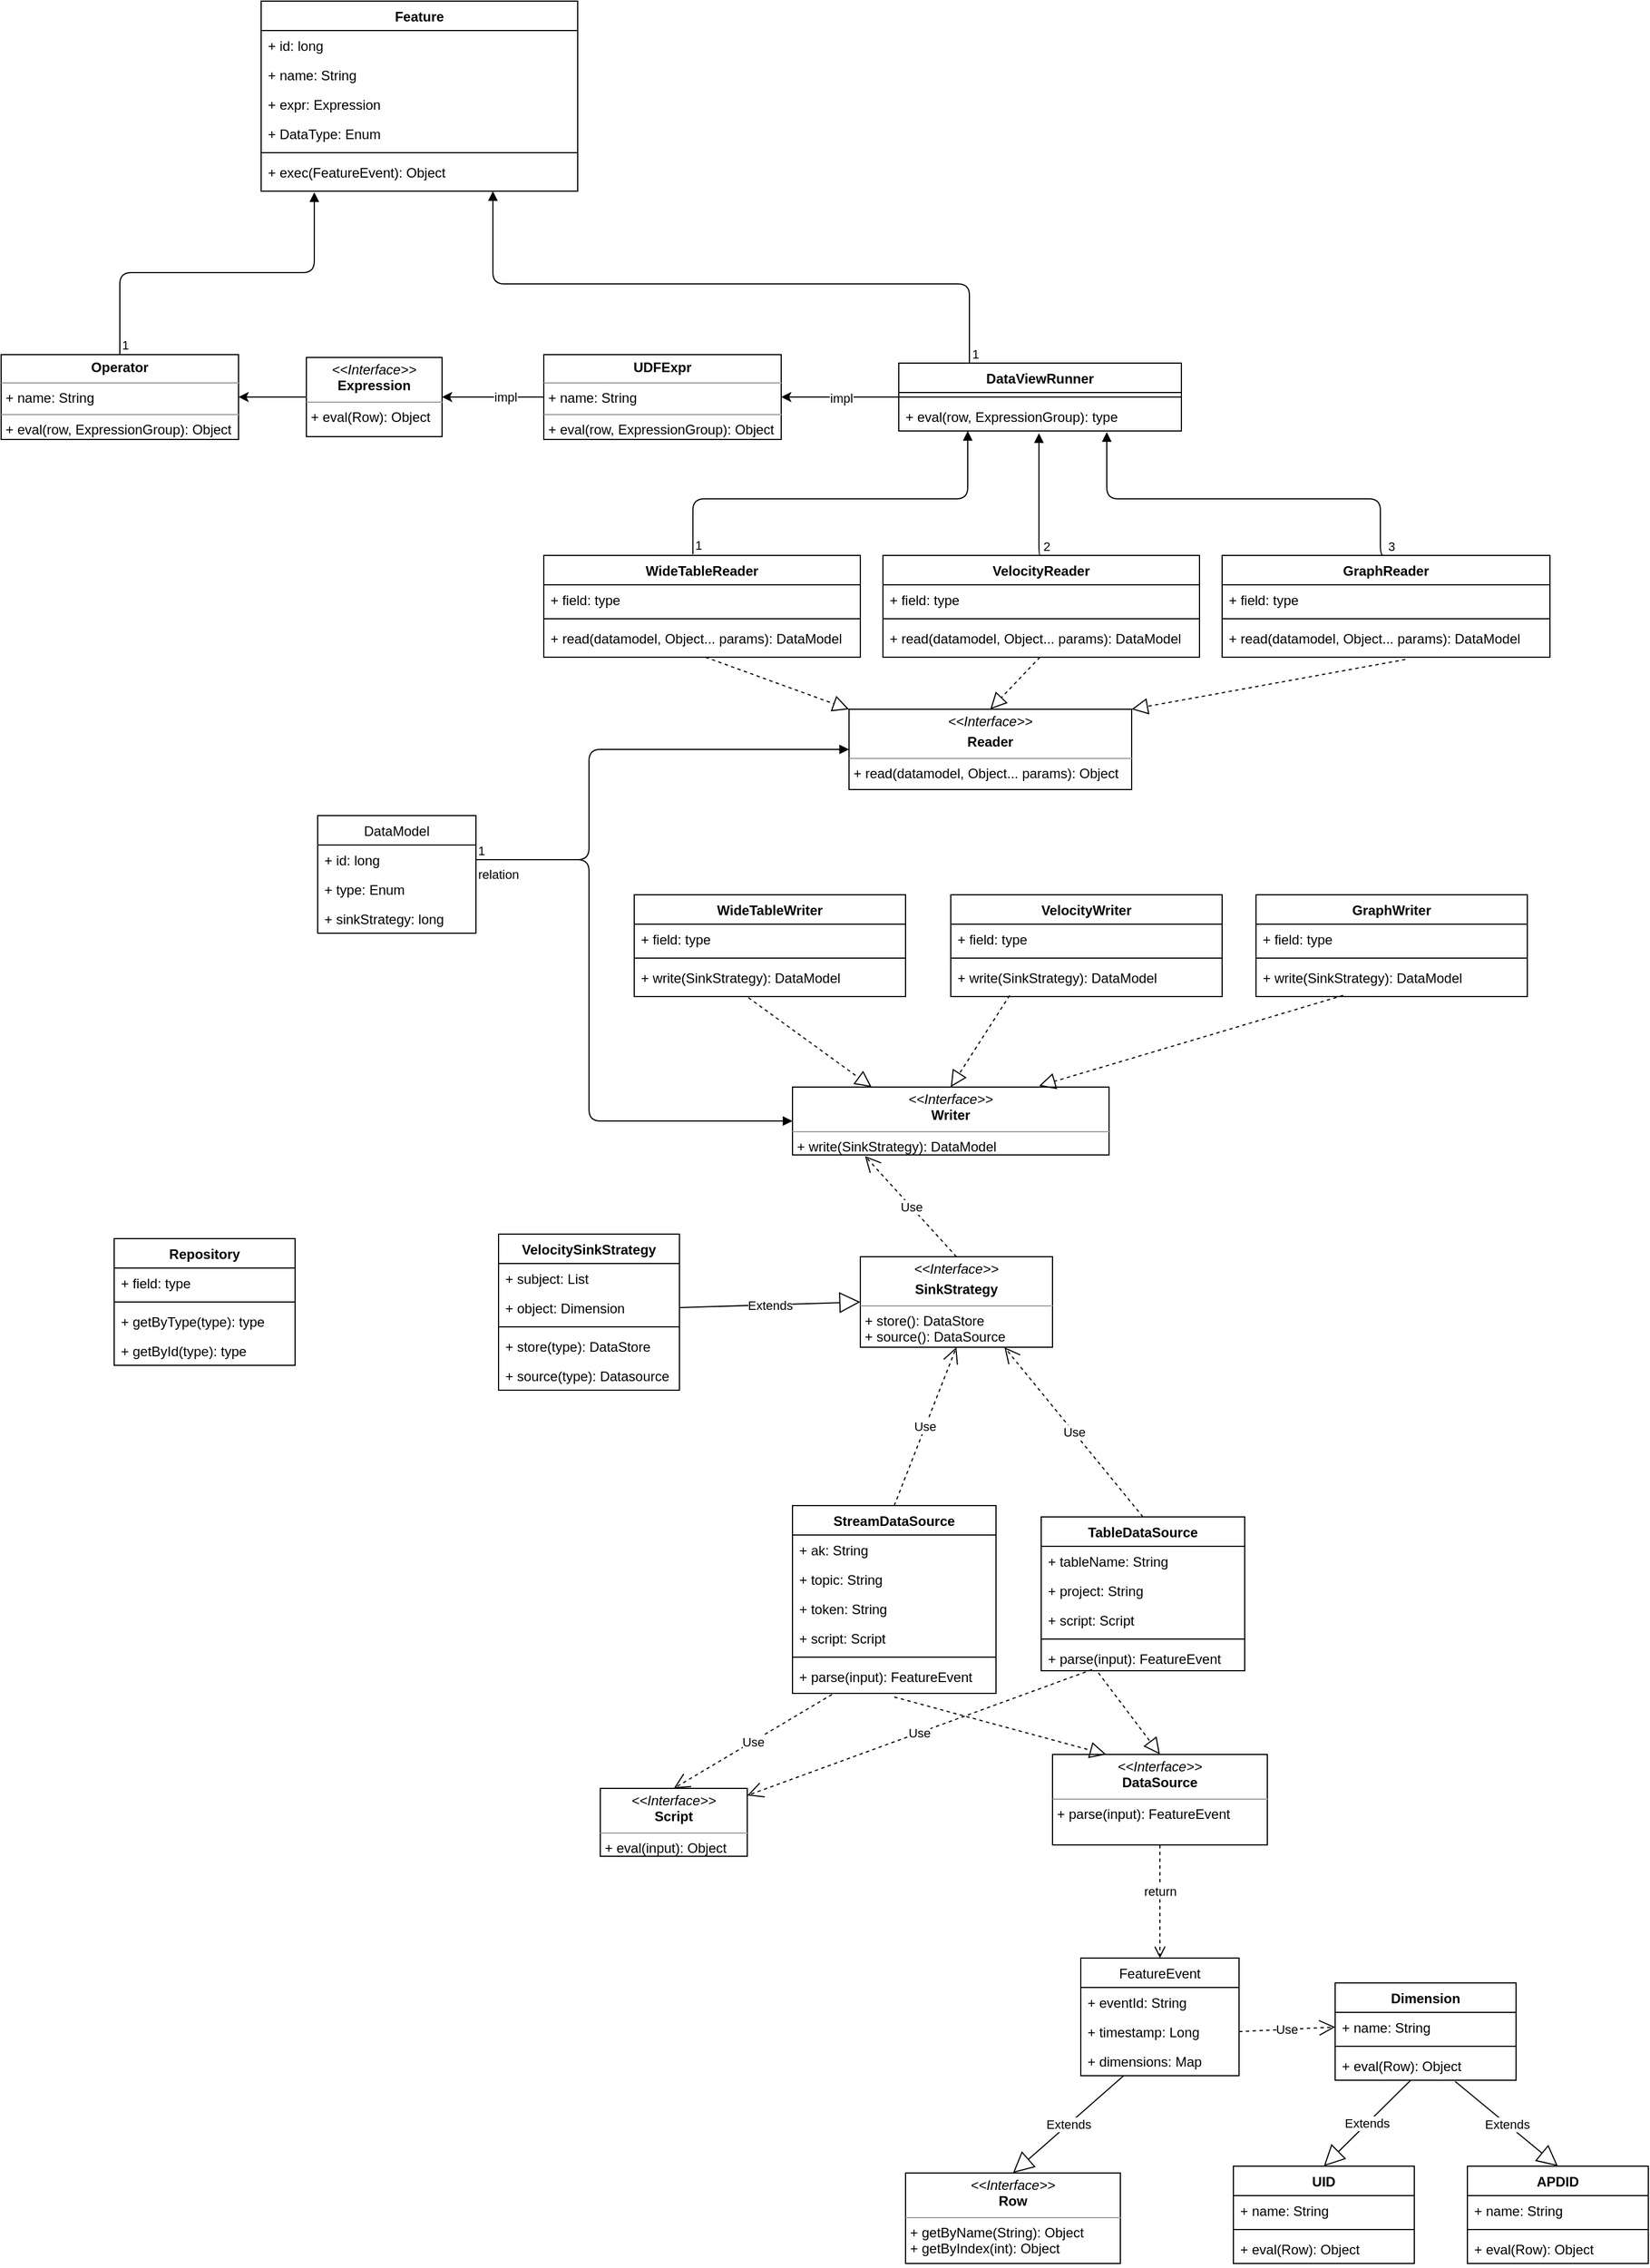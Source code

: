 <mxfile version="13.6.6" type="github">
  <diagram id="Kq1oUx9K81dBL0CiHiVe" name="Page-1">
    <mxGraphModel dx="2088" dy="3132" grid="1" gridSize="10" guides="1" tooltips="1" connect="1" arrows="1" fold="1" page="1" pageScale="1" pageWidth="827" pageHeight="1169" math="0" shadow="0">
      <root>
        <mxCell id="0" />
        <mxCell id="1" parent="0" />
        <mxCell id="gPbfIlgc2ZDj5a_tu4yF-2" value="&lt;p style=&quot;margin: 0px ; margin-top: 4px ; text-align: center&quot;&gt;&lt;i&gt;&amp;lt;&amp;lt;Interface&amp;gt;&amp;gt;&lt;/i&gt;&lt;br&gt;&lt;b&gt;DataSource&lt;/b&gt;&lt;/p&gt;&lt;hr size=&quot;1&quot;&gt;&lt;p style=&quot;margin: 0px ; margin-left: 4px&quot;&gt;+ parse(input): FeatureEvent&lt;/p&gt;" style="verticalAlign=top;align=left;overflow=fill;fontSize=12;fontFamily=Helvetica;html=1;" vertex="1" parent="1">
          <mxGeometry x="300" y="340" width="190" height="80" as="geometry" />
        </mxCell>
        <mxCell id="gPbfIlgc2ZDj5a_tu4yF-7" value="return" style="html=1;verticalAlign=bottom;endArrow=open;dashed=1;endSize=8;entryX=0.5;entryY=0;entryDx=0;entryDy=0;exitX=0.5;exitY=1;exitDx=0;exitDy=0;" edge="1" parent="1" source="gPbfIlgc2ZDj5a_tu4yF-2" target="gPbfIlgc2ZDj5a_tu4yF-3">
          <mxGeometry relative="1" as="geometry">
            <mxPoint x="450" y="430" as="sourcePoint" />
            <mxPoint x="370" y="430" as="targetPoint" />
          </mxGeometry>
        </mxCell>
        <mxCell id="gPbfIlgc2ZDj5a_tu4yF-3" value="FeatureEvent" style="swimlane;fontStyle=0;childLayout=stackLayout;horizontal=1;startSize=26;fillColor=none;horizontalStack=0;resizeParent=1;resizeParentMax=0;resizeLast=0;collapsible=1;marginBottom=0;" vertex="1" parent="1">
          <mxGeometry x="325" y="520" width="140" height="104" as="geometry" />
        </mxCell>
        <mxCell id="gPbfIlgc2ZDj5a_tu4yF-4" value="+ eventId: String" style="text;strokeColor=none;fillColor=none;align=left;verticalAlign=top;spacingLeft=4;spacingRight=4;overflow=hidden;rotatable=0;points=[[0,0.5],[1,0.5]];portConstraint=eastwest;" vertex="1" parent="gPbfIlgc2ZDj5a_tu4yF-3">
          <mxGeometry y="26" width="140" height="26" as="geometry" />
        </mxCell>
        <mxCell id="gPbfIlgc2ZDj5a_tu4yF-5" value="+ timestamp: Long" style="text;strokeColor=none;fillColor=none;align=left;verticalAlign=top;spacingLeft=4;spacingRight=4;overflow=hidden;rotatable=0;points=[[0,0.5],[1,0.5]];portConstraint=eastwest;" vertex="1" parent="gPbfIlgc2ZDj5a_tu4yF-3">
          <mxGeometry y="52" width="140" height="26" as="geometry" />
        </mxCell>
        <mxCell id="gPbfIlgc2ZDj5a_tu4yF-6" value="+ dimensions: Map" style="text;strokeColor=none;fillColor=none;align=left;verticalAlign=top;spacingLeft=4;spacingRight=4;overflow=hidden;rotatable=0;points=[[0,0.5],[1,0.5]];portConstraint=eastwest;" vertex="1" parent="gPbfIlgc2ZDj5a_tu4yF-3">
          <mxGeometry y="78" width="140" height="26" as="geometry" />
        </mxCell>
        <mxCell id="gPbfIlgc2ZDj5a_tu4yF-17" value="&lt;p style=&quot;margin: 0px ; margin-top: 4px ; text-align: center&quot;&gt;&lt;i&gt;&amp;lt;&amp;lt;Interface&amp;gt;&amp;gt;&lt;/i&gt;&lt;br&gt;&lt;b&gt;Row&lt;/b&gt;&lt;/p&gt;&lt;hr size=&quot;1&quot;&gt;&lt;p style=&quot;margin: 0px ; margin-left: 4px&quot;&gt;+ getByName(String): Object&lt;/p&gt;&lt;p style=&quot;margin: 0px ; margin-left: 4px&quot;&gt;+ getByIndex(int): Object&lt;/p&gt;" style="verticalAlign=top;align=left;overflow=fill;fontSize=12;fontFamily=Helvetica;html=1;" vertex="1" parent="1">
          <mxGeometry x="170" y="710" width="190" height="80" as="geometry" />
        </mxCell>
        <mxCell id="gPbfIlgc2ZDj5a_tu4yF-18" value="Extends" style="endArrow=block;endSize=16;endFill=0;html=1;entryX=0.5;entryY=0;entryDx=0;entryDy=0;exitX=0.271;exitY=1;exitDx=0;exitDy=0;exitPerimeter=0;" edge="1" parent="1" source="gPbfIlgc2ZDj5a_tu4yF-6" target="gPbfIlgc2ZDj5a_tu4yF-17">
          <mxGeometry width="160" relative="1" as="geometry">
            <mxPoint x="100" y="470" as="sourcePoint" />
            <mxPoint x="260" y="470" as="targetPoint" />
          </mxGeometry>
        </mxCell>
        <mxCell id="gPbfIlgc2ZDj5a_tu4yF-19" value="UID" style="swimlane;fontStyle=1;align=center;verticalAlign=top;childLayout=stackLayout;horizontal=1;startSize=26;horizontalStack=0;resizeParent=1;resizeParentMax=0;resizeLast=0;collapsible=1;marginBottom=0;" vertex="1" parent="1">
          <mxGeometry x="460" y="704" width="160" height="86" as="geometry" />
        </mxCell>
        <mxCell id="gPbfIlgc2ZDj5a_tu4yF-20" value="+ name: String" style="text;strokeColor=none;fillColor=none;align=left;verticalAlign=top;spacingLeft=4;spacingRight=4;overflow=hidden;rotatable=0;points=[[0,0.5],[1,0.5]];portConstraint=eastwest;" vertex="1" parent="gPbfIlgc2ZDj5a_tu4yF-19">
          <mxGeometry y="26" width="160" height="26" as="geometry" />
        </mxCell>
        <mxCell id="gPbfIlgc2ZDj5a_tu4yF-21" value="" style="line;strokeWidth=1;fillColor=none;align=left;verticalAlign=middle;spacingTop=-1;spacingLeft=3;spacingRight=3;rotatable=0;labelPosition=right;points=[];portConstraint=eastwest;" vertex="1" parent="gPbfIlgc2ZDj5a_tu4yF-19">
          <mxGeometry y="52" width="160" height="8" as="geometry" />
        </mxCell>
        <mxCell id="gPbfIlgc2ZDj5a_tu4yF-22" value="+ eval(Row): Object" style="text;strokeColor=none;fillColor=none;align=left;verticalAlign=top;spacingLeft=4;spacingRight=4;overflow=hidden;rotatable=0;points=[[0,0.5],[1,0.5]];portConstraint=eastwest;" vertex="1" parent="gPbfIlgc2ZDj5a_tu4yF-19">
          <mxGeometry y="60" width="160" height="26" as="geometry" />
        </mxCell>
        <mxCell id="gPbfIlgc2ZDj5a_tu4yF-23" value="APDID" style="swimlane;fontStyle=1;align=center;verticalAlign=top;childLayout=stackLayout;horizontal=1;startSize=26;horizontalStack=0;resizeParent=1;resizeParentMax=0;resizeLast=0;collapsible=1;marginBottom=0;" vertex="1" parent="1">
          <mxGeometry x="667" y="704" width="160" height="86" as="geometry" />
        </mxCell>
        <mxCell id="gPbfIlgc2ZDj5a_tu4yF-24" value="+ name: String" style="text;strokeColor=none;fillColor=none;align=left;verticalAlign=top;spacingLeft=4;spacingRight=4;overflow=hidden;rotatable=0;points=[[0,0.5],[1,0.5]];portConstraint=eastwest;" vertex="1" parent="gPbfIlgc2ZDj5a_tu4yF-23">
          <mxGeometry y="26" width="160" height="26" as="geometry" />
        </mxCell>
        <mxCell id="gPbfIlgc2ZDj5a_tu4yF-25" value="" style="line;strokeWidth=1;fillColor=none;align=left;verticalAlign=middle;spacingTop=-1;spacingLeft=3;spacingRight=3;rotatable=0;labelPosition=right;points=[];portConstraint=eastwest;" vertex="1" parent="gPbfIlgc2ZDj5a_tu4yF-23">
          <mxGeometry y="52" width="160" height="8" as="geometry" />
        </mxCell>
        <mxCell id="gPbfIlgc2ZDj5a_tu4yF-26" value="+ eval(Row): Object" style="text;strokeColor=none;fillColor=none;align=left;verticalAlign=top;spacingLeft=4;spacingRight=4;overflow=hidden;rotatable=0;points=[[0,0.5],[1,0.5]];portConstraint=eastwest;" vertex="1" parent="gPbfIlgc2ZDj5a_tu4yF-23">
          <mxGeometry y="60" width="160" height="26" as="geometry" />
        </mxCell>
        <mxCell id="gPbfIlgc2ZDj5a_tu4yF-33" value="Extends" style="endArrow=block;endSize=16;endFill=0;html=1;entryX=0.5;entryY=0;entryDx=0;entryDy=0;" edge="1" parent="1" source="gPbfIlgc2ZDj5a_tu4yF-15" target="gPbfIlgc2ZDj5a_tu4yF-19">
          <mxGeometry width="160" relative="1" as="geometry">
            <mxPoint x="390" y="680" as="sourcePoint" />
            <mxPoint x="550" y="680" as="targetPoint" />
          </mxGeometry>
        </mxCell>
        <mxCell id="gPbfIlgc2ZDj5a_tu4yF-34" value="Extends" style="endArrow=block;endSize=16;endFill=0;html=1;entryX=0.5;entryY=0;entryDx=0;entryDy=0;exitX=0.663;exitY=1.038;exitDx=0;exitDy=0;exitPerimeter=0;" edge="1" parent="1" source="gPbfIlgc2ZDj5a_tu4yF-15" target="gPbfIlgc2ZDj5a_tu4yF-23">
          <mxGeometry width="160" relative="1" as="geometry">
            <mxPoint x="619.804" y="625" as="sourcePoint" />
            <mxPoint x="550" y="714" as="targetPoint" />
          </mxGeometry>
        </mxCell>
        <mxCell id="gPbfIlgc2ZDj5a_tu4yF-36" value="StreamDataSource" style="swimlane;fontStyle=1;align=center;verticalAlign=top;childLayout=stackLayout;horizontal=1;startSize=26;horizontalStack=0;resizeParent=1;resizeParentMax=0;resizeLast=0;collapsible=1;marginBottom=0;" vertex="1" parent="1">
          <mxGeometry x="70" y="120" width="180" height="166" as="geometry" />
        </mxCell>
        <mxCell id="gPbfIlgc2ZDj5a_tu4yF-40" value="+ ak: String&#xa;&#xa;&#xa;&#xa;&#xa;" style="text;strokeColor=none;fillColor=none;align=left;verticalAlign=top;spacingLeft=4;spacingRight=4;overflow=hidden;rotatable=0;points=[[0,0.5],[1,0.5]];portConstraint=eastwest;" vertex="1" parent="gPbfIlgc2ZDj5a_tu4yF-36">
          <mxGeometry y="26" width="180" height="26" as="geometry" />
        </mxCell>
        <mxCell id="gPbfIlgc2ZDj5a_tu4yF-41" value="+ topic: String&#xa;&#xa;&#xa;&#xa;&#xa;" style="text;strokeColor=none;fillColor=none;align=left;verticalAlign=top;spacingLeft=4;spacingRight=4;overflow=hidden;rotatable=0;points=[[0,0.5],[1,0.5]];portConstraint=eastwest;" vertex="1" parent="gPbfIlgc2ZDj5a_tu4yF-36">
          <mxGeometry y="52" width="180" height="26" as="geometry" />
        </mxCell>
        <mxCell id="gPbfIlgc2ZDj5a_tu4yF-53" value="+ token: String&#xa;&#xa;&#xa;&#xa;&#xa;" style="text;strokeColor=none;fillColor=none;align=left;verticalAlign=top;spacingLeft=4;spacingRight=4;overflow=hidden;rotatable=0;points=[[0,0.5],[1,0.5]];portConstraint=eastwest;" vertex="1" parent="gPbfIlgc2ZDj5a_tu4yF-36">
          <mxGeometry y="78" width="180" height="26" as="geometry" />
        </mxCell>
        <mxCell id="gPbfIlgc2ZDj5a_tu4yF-37" value="+ script: Script&#xa;&#xa;&#xa;&#xa;&#xa;" style="text;strokeColor=none;fillColor=none;align=left;verticalAlign=top;spacingLeft=4;spacingRight=4;overflow=hidden;rotatable=0;points=[[0,0.5],[1,0.5]];portConstraint=eastwest;" vertex="1" parent="gPbfIlgc2ZDj5a_tu4yF-36">
          <mxGeometry y="104" width="180" height="26" as="geometry" />
        </mxCell>
        <mxCell id="gPbfIlgc2ZDj5a_tu4yF-38" value="" style="line;strokeWidth=1;fillColor=none;align=left;verticalAlign=middle;spacingTop=-1;spacingLeft=3;spacingRight=3;rotatable=0;labelPosition=right;points=[];portConstraint=eastwest;" vertex="1" parent="gPbfIlgc2ZDj5a_tu4yF-36">
          <mxGeometry y="130" width="180" height="8" as="geometry" />
        </mxCell>
        <mxCell id="gPbfIlgc2ZDj5a_tu4yF-39" value="+ parse(input): FeatureEvent" style="text;strokeColor=none;fillColor=none;align=left;verticalAlign=top;spacingLeft=4;spacingRight=4;overflow=hidden;rotatable=0;points=[[0,0.5],[1,0.5]];portConstraint=eastwest;" vertex="1" parent="gPbfIlgc2ZDj5a_tu4yF-36">
          <mxGeometry y="138" width="180" height="28" as="geometry" />
        </mxCell>
        <mxCell id="gPbfIlgc2ZDj5a_tu4yF-49" value="" style="endArrow=block;dashed=1;endFill=0;endSize=12;html=1;exitX=0.5;exitY=1.115;exitDx=0;exitDy=0;exitPerimeter=0;entryX=0.25;entryY=0;entryDx=0;entryDy=0;" edge="1" parent="1" source="gPbfIlgc2ZDj5a_tu4yF-39" target="gPbfIlgc2ZDj5a_tu4yF-2">
          <mxGeometry width="160" relative="1" as="geometry">
            <mxPoint x="-120" y="530" as="sourcePoint" />
            <mxPoint x="40" y="530" as="targetPoint" />
          </mxGeometry>
        </mxCell>
        <mxCell id="gPbfIlgc2ZDj5a_tu4yF-50" value="" style="endArrow=block;dashed=1;endFill=0;endSize=12;html=1;exitX=0.281;exitY=1.077;exitDx=0;exitDy=0;exitPerimeter=0;entryX=0.5;entryY=0;entryDx=0;entryDy=0;" edge="1" parent="1" source="gPbfIlgc2ZDj5a_tu4yF-47" target="gPbfIlgc2ZDj5a_tu4yF-2">
          <mxGeometry width="160" relative="1" as="geometry">
            <mxPoint x="-90" y="330" as="sourcePoint" />
            <mxPoint x="70" y="330" as="targetPoint" />
          </mxGeometry>
        </mxCell>
        <mxCell id="gPbfIlgc2ZDj5a_tu4yF-42" value="TableDataSource" style="swimlane;fontStyle=1;align=center;verticalAlign=top;childLayout=stackLayout;horizontal=1;startSize=26;horizontalStack=0;resizeParent=1;resizeParentMax=0;resizeLast=0;collapsible=1;marginBottom=0;" vertex="1" parent="1">
          <mxGeometry x="290" y="130" width="180" height="136" as="geometry" />
        </mxCell>
        <mxCell id="gPbfIlgc2ZDj5a_tu4yF-43" value="+ tableName: String&#xa;&#xa;&#xa;&#xa;&#xa;" style="text;strokeColor=none;fillColor=none;align=left;verticalAlign=top;spacingLeft=4;spacingRight=4;overflow=hidden;rotatable=0;points=[[0,0.5],[1,0.5]];portConstraint=eastwest;" vertex="1" parent="gPbfIlgc2ZDj5a_tu4yF-42">
          <mxGeometry y="26" width="180" height="26" as="geometry" />
        </mxCell>
        <mxCell id="gPbfIlgc2ZDj5a_tu4yF-44" value="+ project: String&#xa;&#xa;&#xa;&#xa;&#xa;" style="text;strokeColor=none;fillColor=none;align=left;verticalAlign=top;spacingLeft=4;spacingRight=4;overflow=hidden;rotatable=0;points=[[0,0.5],[1,0.5]];portConstraint=eastwest;" vertex="1" parent="gPbfIlgc2ZDj5a_tu4yF-42">
          <mxGeometry y="52" width="180" height="26" as="geometry" />
        </mxCell>
        <mxCell id="gPbfIlgc2ZDj5a_tu4yF-51" value="+ script: Script&#xa;&#xa;&#xa;&#xa;&#xa;" style="text;strokeColor=none;fillColor=none;align=left;verticalAlign=top;spacingLeft=4;spacingRight=4;overflow=hidden;rotatable=0;points=[[0,0.5],[1,0.5]];portConstraint=eastwest;" vertex="1" parent="gPbfIlgc2ZDj5a_tu4yF-42">
          <mxGeometry y="78" width="180" height="26" as="geometry" />
        </mxCell>
        <mxCell id="gPbfIlgc2ZDj5a_tu4yF-46" value="" style="line;strokeWidth=1;fillColor=none;align=left;verticalAlign=middle;spacingTop=-1;spacingLeft=3;spacingRight=3;rotatable=0;labelPosition=right;points=[];portConstraint=eastwest;" vertex="1" parent="gPbfIlgc2ZDj5a_tu4yF-42">
          <mxGeometry y="104" width="180" height="8" as="geometry" />
        </mxCell>
        <mxCell id="gPbfIlgc2ZDj5a_tu4yF-47" value="+ parse(input): FeatureEvent" style="text;strokeColor=none;fillColor=none;align=left;verticalAlign=top;spacingLeft=4;spacingRight=4;overflow=hidden;rotatable=0;points=[[0,0.5],[1,0.5]];portConstraint=eastwest;" vertex="1" parent="gPbfIlgc2ZDj5a_tu4yF-42">
          <mxGeometry y="112" width="180" height="24" as="geometry" />
        </mxCell>
        <mxCell id="gPbfIlgc2ZDj5a_tu4yF-56" value="Use" style="endArrow=open;endSize=12;dashed=1;html=1;exitX=0.194;exitY=1.036;exitDx=0;exitDy=0;exitPerimeter=0;entryX=0.5;entryY=0;entryDx=0;entryDy=0;" edge="1" parent="1" source="gPbfIlgc2ZDj5a_tu4yF-39" target="gPbfIlgc2ZDj5a_tu4yF-55">
          <mxGeometry width="160" relative="1" as="geometry">
            <mxPoint x="110" y="310" as="sourcePoint" />
            <mxPoint x="-130" y="755" as="targetPoint" />
          </mxGeometry>
        </mxCell>
        <mxCell id="gPbfIlgc2ZDj5a_tu4yF-57" value="Use" style="endArrow=open;endSize=12;dashed=1;html=1;exitX=0.25;exitY=0.958;exitDx=0;exitDy=0;exitPerimeter=0;" edge="1" parent="1" source="gPbfIlgc2ZDj5a_tu4yF-55">
          <mxGeometry width="160" relative="1" as="geometry">
            <mxPoint x="114.92" y="297.008" as="sourcePoint" />
            <mxPoint x="-10" y="390" as="targetPoint" />
          </mxGeometry>
        </mxCell>
        <mxCell id="gPbfIlgc2ZDj5a_tu4yF-58" value="Use" style="endArrow=open;endSize=12;dashed=1;html=1;exitX=1;exitY=0.5;exitDx=0;exitDy=0;entryX=0;entryY=0.5;entryDx=0;entryDy=0;" edge="1" parent="1" source="gPbfIlgc2ZDj5a_tu4yF-5" target="gPbfIlgc2ZDj5a_tu4yF-13">
          <mxGeometry width="160" relative="1" as="geometry">
            <mxPoint x="-290" y="755" as="sourcePoint" />
            <mxPoint x="-130" y="755" as="targetPoint" />
          </mxGeometry>
        </mxCell>
        <mxCell id="gPbfIlgc2ZDj5a_tu4yF-59" value="&lt;p style=&quot;margin: 0px ; margin-top: 4px ; text-align: center&quot;&gt;&lt;i&gt;&amp;lt;&amp;lt;Interface&amp;gt;&amp;gt;&lt;/i&gt;&lt;br&gt;&lt;b&gt;Writer&lt;/b&gt;&lt;/p&gt;&lt;hr size=&quot;1&quot;&gt;&lt;p style=&quot;margin: 0px ; margin-left: 4px&quot;&gt;+ write(&lt;span style=&quot;text-align: center&quot;&gt;SinkStrategy&lt;/span&gt;): DataModel&lt;/p&gt;" style="verticalAlign=top;align=left;overflow=fill;fontSize=12;fontFamily=Helvetica;html=1;" vertex="1" parent="1">
          <mxGeometry x="70" y="-250" width="280" height="60" as="geometry" />
        </mxCell>
        <mxCell id="gPbfIlgc2ZDj5a_tu4yF-72" value="" style="endArrow=block;dashed=1;endFill=0;endSize=12;html=1;exitX=0.421;exitY=1.033;exitDx=0;exitDy=0;exitPerimeter=0;entryX=0.25;entryY=0;entryDx=0;entryDy=0;" edge="1" parent="1" source="gPbfIlgc2ZDj5a_tu4yF-63" target="gPbfIlgc2ZDj5a_tu4yF-59">
          <mxGeometry width="160" relative="1" as="geometry">
            <mxPoint x="-300" y="-120" as="sourcePoint" />
            <mxPoint x="-140" y="-120" as="targetPoint" />
          </mxGeometry>
        </mxCell>
        <mxCell id="gPbfIlgc2ZDj5a_tu4yF-73" value="" style="endArrow=block;dashed=1;endFill=0;endSize=12;html=1;exitX=0.217;exitY=0.967;exitDx=0;exitDy=0;exitPerimeter=0;entryX=0.5;entryY=0;entryDx=0;entryDy=0;" edge="1" parent="1" source="gPbfIlgc2ZDj5a_tu4yF-67" target="gPbfIlgc2ZDj5a_tu4yF-59">
          <mxGeometry width="160" relative="1" as="geometry">
            <mxPoint x="41.04" y="-319.01" as="sourcePoint" />
            <mxPoint x="150" y="-240" as="targetPoint" />
          </mxGeometry>
        </mxCell>
        <mxCell id="gPbfIlgc2ZDj5a_tu4yF-74" value="" style="endArrow=block;dashed=1;endFill=0;endSize=12;html=1;exitX=0.321;exitY=0.967;exitDx=0;exitDy=0;exitPerimeter=0;entryX=0.779;entryY=-0.017;entryDx=0;entryDy=0;entryPerimeter=0;" edge="1" parent="1" source="gPbfIlgc2ZDj5a_tu4yF-71" target="gPbfIlgc2ZDj5a_tu4yF-59">
          <mxGeometry width="160" relative="1" as="geometry">
            <mxPoint x="272.08" y="-320.99" as="sourcePoint" />
            <mxPoint x="220" y="-240" as="targetPoint" />
          </mxGeometry>
        </mxCell>
        <mxCell id="gPbfIlgc2ZDj5a_tu4yF-76" value="&lt;p style=&quot;margin: 0px ; margin-top: 4px ; text-align: center&quot;&gt;&lt;i&gt;&amp;lt;&amp;lt;Interface&amp;gt;&amp;gt;&lt;/i&gt;&lt;/p&gt;&lt;p style=&quot;margin: 0px ; margin-top: 4px ; text-align: center&quot;&gt;&lt;b&gt;SinkStrategy&lt;/b&gt;&lt;/p&gt;&lt;hr size=&quot;1&quot;&gt;&lt;p style=&quot;margin: 0px ; margin-left: 4px&quot;&gt;+ store(): DataStore&lt;/p&gt;&lt;p style=&quot;margin: 0px ; margin-left: 4px&quot;&gt;+ source(): DataSource&lt;/p&gt;" style="verticalAlign=top;align=left;overflow=fill;fontSize=12;fontFamily=Helvetica;html=1;" vertex="1" parent="1">
          <mxGeometry x="130" y="-100" width="170" height="80" as="geometry" />
        </mxCell>
        <mxCell id="gPbfIlgc2ZDj5a_tu4yF-77" value="Use" style="endArrow=open;endSize=12;dashed=1;html=1;exitX=0.5;exitY=0;exitDx=0;exitDy=0;entryX=0.229;entryY=1.017;entryDx=0;entryDy=0;entryPerimeter=0;" edge="1" parent="1" source="gPbfIlgc2ZDj5a_tu4yF-76" target="gPbfIlgc2ZDj5a_tu4yF-59">
          <mxGeometry width="160" relative="1" as="geometry">
            <mxPoint x="-270" y="100" as="sourcePoint" />
            <mxPoint x="-110" y="100" as="targetPoint" />
          </mxGeometry>
        </mxCell>
        <mxCell id="gPbfIlgc2ZDj5a_tu4yF-60" value="WideTableWriter" style="swimlane;fontStyle=1;align=center;verticalAlign=top;childLayout=stackLayout;horizontal=1;startSize=26;horizontalStack=0;resizeParent=1;resizeParentMax=0;resizeLast=0;collapsible=1;marginBottom=0;" vertex="1" parent="1">
          <mxGeometry x="-70" y="-420" width="240" height="90" as="geometry" />
        </mxCell>
        <mxCell id="gPbfIlgc2ZDj5a_tu4yF-61" value="+ field: type" style="text;strokeColor=none;fillColor=none;align=left;verticalAlign=top;spacingLeft=4;spacingRight=4;overflow=hidden;rotatable=0;points=[[0,0.5],[1,0.5]];portConstraint=eastwest;" vertex="1" parent="gPbfIlgc2ZDj5a_tu4yF-60">
          <mxGeometry y="26" width="240" height="26" as="geometry" />
        </mxCell>
        <mxCell id="gPbfIlgc2ZDj5a_tu4yF-62" value="" style="line;strokeWidth=1;fillColor=none;align=left;verticalAlign=middle;spacingTop=-1;spacingLeft=3;spacingRight=3;rotatable=0;labelPosition=right;points=[];portConstraint=eastwest;" vertex="1" parent="gPbfIlgc2ZDj5a_tu4yF-60">
          <mxGeometry y="52" width="240" height="8" as="geometry" />
        </mxCell>
        <mxCell id="gPbfIlgc2ZDj5a_tu4yF-63" value="+ write(SinkStrategy): DataModel" style="text;strokeColor=none;fillColor=none;align=left;verticalAlign=top;spacingLeft=4;spacingRight=4;overflow=hidden;rotatable=0;points=[[0,0.5],[1,0.5]];portConstraint=eastwest;" vertex="1" parent="gPbfIlgc2ZDj5a_tu4yF-60">
          <mxGeometry y="60" width="240" height="30" as="geometry" />
        </mxCell>
        <mxCell id="gPbfIlgc2ZDj5a_tu4yF-64" value="VelocityWriter" style="swimlane;fontStyle=1;align=center;verticalAlign=top;childLayout=stackLayout;horizontal=1;startSize=26;horizontalStack=0;resizeParent=1;resizeParentMax=0;resizeLast=0;collapsible=1;marginBottom=0;" vertex="1" parent="1">
          <mxGeometry x="210" y="-420" width="240" height="90" as="geometry" />
        </mxCell>
        <mxCell id="gPbfIlgc2ZDj5a_tu4yF-65" value="+ field: type" style="text;strokeColor=none;fillColor=none;align=left;verticalAlign=top;spacingLeft=4;spacingRight=4;overflow=hidden;rotatable=0;points=[[0,0.5],[1,0.5]];portConstraint=eastwest;" vertex="1" parent="gPbfIlgc2ZDj5a_tu4yF-64">
          <mxGeometry y="26" width="240" height="26" as="geometry" />
        </mxCell>
        <mxCell id="gPbfIlgc2ZDj5a_tu4yF-66" value="" style="line;strokeWidth=1;fillColor=none;align=left;verticalAlign=middle;spacingTop=-1;spacingLeft=3;spacingRight=3;rotatable=0;labelPosition=right;points=[];portConstraint=eastwest;" vertex="1" parent="gPbfIlgc2ZDj5a_tu4yF-64">
          <mxGeometry y="52" width="240" height="8" as="geometry" />
        </mxCell>
        <mxCell id="gPbfIlgc2ZDj5a_tu4yF-67" value="+ write(SinkStrategy): DataModel" style="text;strokeColor=none;fillColor=none;align=left;verticalAlign=top;spacingLeft=4;spacingRight=4;overflow=hidden;rotatable=0;points=[[0,0.5],[1,0.5]];portConstraint=eastwest;" vertex="1" parent="gPbfIlgc2ZDj5a_tu4yF-64">
          <mxGeometry y="60" width="240" height="30" as="geometry" />
        </mxCell>
        <mxCell id="gPbfIlgc2ZDj5a_tu4yF-68" value="GraphWriter" style="swimlane;fontStyle=1;align=center;verticalAlign=top;childLayout=stackLayout;horizontal=1;startSize=26;horizontalStack=0;resizeParent=1;resizeParentMax=0;resizeLast=0;collapsible=1;marginBottom=0;" vertex="1" parent="1">
          <mxGeometry x="480" y="-420" width="240" height="90" as="geometry" />
        </mxCell>
        <mxCell id="gPbfIlgc2ZDj5a_tu4yF-69" value="+ field: type" style="text;strokeColor=none;fillColor=none;align=left;verticalAlign=top;spacingLeft=4;spacingRight=4;overflow=hidden;rotatable=0;points=[[0,0.5],[1,0.5]];portConstraint=eastwest;" vertex="1" parent="gPbfIlgc2ZDj5a_tu4yF-68">
          <mxGeometry y="26" width="240" height="26" as="geometry" />
        </mxCell>
        <mxCell id="gPbfIlgc2ZDj5a_tu4yF-70" value="" style="line;strokeWidth=1;fillColor=none;align=left;verticalAlign=middle;spacingTop=-1;spacingLeft=3;spacingRight=3;rotatable=0;labelPosition=right;points=[];portConstraint=eastwest;" vertex="1" parent="gPbfIlgc2ZDj5a_tu4yF-68">
          <mxGeometry y="52" width="240" height="8" as="geometry" />
        </mxCell>
        <mxCell id="gPbfIlgc2ZDj5a_tu4yF-71" value="+ write(SinkStrategy): DataModel" style="text;strokeColor=none;fillColor=none;align=left;verticalAlign=top;spacingLeft=4;spacingRight=4;overflow=hidden;rotatable=0;points=[[0,0.5],[1,0.5]];portConstraint=eastwest;" vertex="1" parent="gPbfIlgc2ZDj5a_tu4yF-68">
          <mxGeometry y="60" width="240" height="30" as="geometry" />
        </mxCell>
        <mxCell id="gPbfIlgc2ZDj5a_tu4yF-79" value="Use" style="endArrow=open;endSize=12;dashed=1;html=1;exitX=0.5;exitY=0;exitDx=0;exitDy=0;entryX=0.5;entryY=1;entryDx=0;entryDy=0;" edge="1" parent="1" source="gPbfIlgc2ZDj5a_tu4yF-36" target="gPbfIlgc2ZDj5a_tu4yF-76">
          <mxGeometry width="160" relative="1" as="geometry">
            <mxPoint x="345" y="274.992" as="sourcePoint" />
            <mxPoint y="400" as="targetPoint" />
          </mxGeometry>
        </mxCell>
        <mxCell id="gPbfIlgc2ZDj5a_tu4yF-80" value="Use" style="endArrow=open;endSize=12;dashed=1;html=1;exitX=0.5;exitY=0;exitDx=0;exitDy=0;entryX=0.75;entryY=1;entryDx=0;entryDy=0;" edge="1" parent="1" source="gPbfIlgc2ZDj5a_tu4yF-42" target="gPbfIlgc2ZDj5a_tu4yF-76">
          <mxGeometry width="160" relative="1" as="geometry">
            <mxPoint x="170" y="130" as="sourcePoint" />
            <mxPoint x="195" as="targetPoint" />
          </mxGeometry>
        </mxCell>
        <mxCell id="gPbfIlgc2ZDj5a_tu4yF-81" value="VelocitySinkStrategy" style="swimlane;fontStyle=1;align=center;verticalAlign=top;childLayout=stackLayout;horizontal=1;startSize=26;horizontalStack=0;resizeParent=1;resizeParentMax=0;resizeLast=0;collapsible=1;marginBottom=0;" vertex="1" parent="1">
          <mxGeometry x="-190" y="-120" width="160" height="138" as="geometry" />
        </mxCell>
        <mxCell id="gPbfIlgc2ZDj5a_tu4yF-85" value="+ subject: List&#xa;" style="text;strokeColor=none;fillColor=none;align=left;verticalAlign=top;spacingLeft=4;spacingRight=4;overflow=hidden;rotatable=0;points=[[0,0.5],[1,0.5]];portConstraint=eastwest;" vertex="1" parent="gPbfIlgc2ZDj5a_tu4yF-81">
          <mxGeometry y="26" width="160" height="26" as="geometry" />
        </mxCell>
        <mxCell id="gPbfIlgc2ZDj5a_tu4yF-82" value="+ object: Dimension&#xa;" style="text;strokeColor=none;fillColor=none;align=left;verticalAlign=top;spacingLeft=4;spacingRight=4;overflow=hidden;rotatable=0;points=[[0,0.5],[1,0.5]];portConstraint=eastwest;" vertex="1" parent="gPbfIlgc2ZDj5a_tu4yF-81">
          <mxGeometry y="52" width="160" height="26" as="geometry" />
        </mxCell>
        <mxCell id="gPbfIlgc2ZDj5a_tu4yF-83" value="" style="line;strokeWidth=1;fillColor=none;align=left;verticalAlign=middle;spacingTop=-1;spacingLeft=3;spacingRight=3;rotatable=0;labelPosition=right;points=[];portConstraint=eastwest;" vertex="1" parent="gPbfIlgc2ZDj5a_tu4yF-81">
          <mxGeometry y="78" width="160" height="8" as="geometry" />
        </mxCell>
        <mxCell id="gPbfIlgc2ZDj5a_tu4yF-84" value="+ store(type): DataStore" style="text;strokeColor=none;fillColor=none;align=left;verticalAlign=top;spacingLeft=4;spacingRight=4;overflow=hidden;rotatable=0;points=[[0,0.5],[1,0.5]];portConstraint=eastwest;" vertex="1" parent="gPbfIlgc2ZDj5a_tu4yF-81">
          <mxGeometry y="86" width="160" height="26" as="geometry" />
        </mxCell>
        <mxCell id="gPbfIlgc2ZDj5a_tu4yF-86" value="+ source(type): Datasource" style="text;strokeColor=none;fillColor=none;align=left;verticalAlign=top;spacingLeft=4;spacingRight=4;overflow=hidden;rotatable=0;points=[[0,0.5],[1,0.5]];portConstraint=eastwest;" vertex="1" parent="gPbfIlgc2ZDj5a_tu4yF-81">
          <mxGeometry y="112" width="160" height="26" as="geometry" />
        </mxCell>
        <mxCell id="gPbfIlgc2ZDj5a_tu4yF-87" value="Extends" style="endArrow=block;endSize=16;endFill=0;html=1;exitX=1;exitY=0.5;exitDx=0;exitDy=0;entryX=0;entryY=0.5;entryDx=0;entryDy=0;" edge="1" parent="1" source="gPbfIlgc2ZDj5a_tu4yF-82" target="gPbfIlgc2ZDj5a_tu4yF-76">
          <mxGeometry width="160" relative="1" as="geometry">
            <mxPoint x="-20" y="10" as="sourcePoint" />
            <mxPoint x="140" y="10" as="targetPoint" />
          </mxGeometry>
        </mxCell>
        <mxCell id="gPbfIlgc2ZDj5a_tu4yF-96" value="&lt;p style=&quot;margin: 0px ; margin-top: 4px ; text-align: center&quot;&gt;&lt;i&gt;&amp;lt;&amp;lt;Interface&amp;gt;&amp;gt;&lt;/i&gt;&lt;/p&gt;&lt;p style=&quot;margin: 0px ; margin-top: 4px ; text-align: center&quot;&gt;&lt;b&gt;Reader&lt;/b&gt;&lt;/p&gt;&lt;hr size=&quot;1&quot;&gt;&lt;p style=&quot;margin: 0px ; margin-left: 4px&quot;&gt;+ read(datamodel, Object... params): Object&lt;/p&gt;" style="verticalAlign=top;align=left;overflow=fill;fontSize=12;fontFamily=Helvetica;html=1;" vertex="1" parent="1">
          <mxGeometry x="120" y="-584" width="250" height="71" as="geometry" />
        </mxCell>
        <mxCell id="gPbfIlgc2ZDj5a_tu4yF-97" value="name" style="endArrow=block;endFill=1;html=1;edgeStyle=orthogonalEdgeStyle;align=left;verticalAlign=top;exitX=1;exitY=0.5;exitDx=0;exitDy=0;entryX=0;entryY=0.5;entryDx=0;entryDy=0;" edge="1" parent="1" source="gPbfIlgc2ZDj5a_tu4yF-89" target="gPbfIlgc2ZDj5a_tu4yF-96">
          <mxGeometry x="-1" relative="1" as="geometry">
            <mxPoint x="-260" y="-320" as="sourcePoint" />
            <mxPoint x="-100" y="-320" as="targetPoint" />
            <Array as="points">
              <mxPoint x="-110" y="-451" />
              <mxPoint x="-110" y="-548" />
            </Array>
          </mxGeometry>
        </mxCell>
        <mxCell id="gPbfIlgc2ZDj5a_tu4yF-98" value="1" style="edgeLabel;resizable=0;html=1;align=left;verticalAlign=bottom;" connectable="0" vertex="1" parent="gPbfIlgc2ZDj5a_tu4yF-97">
          <mxGeometry x="-1" relative="1" as="geometry" />
        </mxCell>
        <mxCell id="gPbfIlgc2ZDj5a_tu4yF-88" value="DataModel" style="swimlane;fontStyle=0;childLayout=stackLayout;horizontal=1;startSize=26;fillColor=none;horizontalStack=0;resizeParent=1;resizeParentMax=0;resizeLast=0;collapsible=1;marginBottom=0;" vertex="1" parent="1">
          <mxGeometry x="-350" y="-490" width="140" height="104" as="geometry" />
        </mxCell>
        <mxCell id="gPbfIlgc2ZDj5a_tu4yF-89" value="+ id: long" style="text;strokeColor=none;fillColor=none;align=left;verticalAlign=top;spacingLeft=4;spacingRight=4;overflow=hidden;rotatable=0;points=[[0,0.5],[1,0.5]];portConstraint=eastwest;" vertex="1" parent="gPbfIlgc2ZDj5a_tu4yF-88">
          <mxGeometry y="26" width="140" height="26" as="geometry" />
        </mxCell>
        <mxCell id="gPbfIlgc2ZDj5a_tu4yF-90" value="+ type: Enum" style="text;strokeColor=none;fillColor=none;align=left;verticalAlign=top;spacingLeft=4;spacingRight=4;overflow=hidden;rotatable=0;points=[[0,0.5],[1,0.5]];portConstraint=eastwest;" vertex="1" parent="gPbfIlgc2ZDj5a_tu4yF-88">
          <mxGeometry y="52" width="140" height="26" as="geometry" />
        </mxCell>
        <mxCell id="gPbfIlgc2ZDj5a_tu4yF-91" value="+ sinkStrategy: long" style="text;strokeColor=none;fillColor=none;align=left;verticalAlign=top;spacingLeft=4;spacingRight=4;overflow=hidden;rotatable=0;points=[[0,0.5],[1,0.5]];portConstraint=eastwest;" vertex="1" parent="gPbfIlgc2ZDj5a_tu4yF-88">
          <mxGeometry y="78" width="140" height="26" as="geometry" />
        </mxCell>
        <mxCell id="gPbfIlgc2ZDj5a_tu4yF-99" value="relation&lt;br&gt;" style="endArrow=block;endFill=1;html=1;edgeStyle=orthogonalEdgeStyle;align=left;verticalAlign=top;exitX=1;exitY=0.5;exitDx=0;exitDy=0;entryX=0;entryY=0.5;entryDx=0;entryDy=0;" edge="1" parent="1" source="gPbfIlgc2ZDj5a_tu4yF-89" target="gPbfIlgc2ZDj5a_tu4yF-59">
          <mxGeometry x="-1" relative="1" as="geometry">
            <mxPoint x="-200" y="-441" as="sourcePoint" />
            <mxPoint x="60" y="-538.5" as="targetPoint" />
            <Array as="points">
              <mxPoint x="-110" y="-451" />
              <mxPoint x="-110" y="-220" />
            </Array>
          </mxGeometry>
        </mxCell>
        <mxCell id="gPbfIlgc2ZDj5a_tu4yF-100" value="1" style="edgeLabel;resizable=0;html=1;align=left;verticalAlign=bottom;" connectable="0" vertex="1" parent="gPbfIlgc2ZDj5a_tu4yF-99">
          <mxGeometry x="-1" relative="1" as="geometry" />
        </mxCell>
        <mxCell id="gPbfIlgc2ZDj5a_tu4yF-109" value="GraphReader" style="swimlane;fontStyle=1;align=center;verticalAlign=top;childLayout=stackLayout;horizontal=1;startSize=26;horizontalStack=0;resizeParent=1;resizeParentMax=0;resizeLast=0;collapsible=1;marginBottom=0;" vertex="1" parent="1">
          <mxGeometry x="450" y="-720" width="290" height="90" as="geometry" />
        </mxCell>
        <mxCell id="gPbfIlgc2ZDj5a_tu4yF-110" value="+ field: type" style="text;strokeColor=none;fillColor=none;align=left;verticalAlign=top;spacingLeft=4;spacingRight=4;overflow=hidden;rotatable=0;points=[[0,0.5],[1,0.5]];portConstraint=eastwest;" vertex="1" parent="gPbfIlgc2ZDj5a_tu4yF-109">
          <mxGeometry y="26" width="290" height="26" as="geometry" />
        </mxCell>
        <mxCell id="gPbfIlgc2ZDj5a_tu4yF-111" value="" style="line;strokeWidth=1;fillColor=none;align=left;verticalAlign=middle;spacingTop=-1;spacingLeft=3;spacingRight=3;rotatable=0;labelPosition=right;points=[];portConstraint=eastwest;" vertex="1" parent="gPbfIlgc2ZDj5a_tu4yF-109">
          <mxGeometry y="52" width="290" height="8" as="geometry" />
        </mxCell>
        <mxCell id="gPbfIlgc2ZDj5a_tu4yF-112" value="+ read(datamodel, Object... params): DataModel" style="text;strokeColor=none;fillColor=none;align=left;verticalAlign=top;spacingLeft=4;spacingRight=4;overflow=hidden;rotatable=0;points=[[0,0.5],[1,0.5]];portConstraint=eastwest;" vertex="1" parent="gPbfIlgc2ZDj5a_tu4yF-109">
          <mxGeometry y="60" width="290" height="30" as="geometry" />
        </mxCell>
        <mxCell id="gPbfIlgc2ZDj5a_tu4yF-101" value="WideTableReader" style="swimlane;fontStyle=1;align=center;verticalAlign=top;childLayout=stackLayout;horizontal=1;startSize=26;horizontalStack=0;resizeParent=1;resizeParentMax=0;resizeLast=0;collapsible=1;marginBottom=0;" vertex="1" parent="1">
          <mxGeometry x="-150" y="-720" width="280" height="90" as="geometry" />
        </mxCell>
        <mxCell id="gPbfIlgc2ZDj5a_tu4yF-102" value="+ field: type" style="text;strokeColor=none;fillColor=none;align=left;verticalAlign=top;spacingLeft=4;spacingRight=4;overflow=hidden;rotatable=0;points=[[0,0.5],[1,0.5]];portConstraint=eastwest;" vertex="1" parent="gPbfIlgc2ZDj5a_tu4yF-101">
          <mxGeometry y="26" width="280" height="26" as="geometry" />
        </mxCell>
        <mxCell id="gPbfIlgc2ZDj5a_tu4yF-103" value="" style="line;strokeWidth=1;fillColor=none;align=left;verticalAlign=middle;spacingTop=-1;spacingLeft=3;spacingRight=3;rotatable=0;labelPosition=right;points=[];portConstraint=eastwest;" vertex="1" parent="gPbfIlgc2ZDj5a_tu4yF-101">
          <mxGeometry y="52" width="280" height="8" as="geometry" />
        </mxCell>
        <mxCell id="gPbfIlgc2ZDj5a_tu4yF-104" value="+ read(datamodel, Object... params): DataModel" style="text;strokeColor=none;fillColor=none;align=left;verticalAlign=top;spacingLeft=4;spacingRight=4;overflow=hidden;rotatable=0;points=[[0,0.5],[1,0.5]];portConstraint=eastwest;" vertex="1" parent="gPbfIlgc2ZDj5a_tu4yF-101">
          <mxGeometry y="60" width="280" height="30" as="geometry" />
        </mxCell>
        <mxCell id="gPbfIlgc2ZDj5a_tu4yF-105" value="VelocityReader" style="swimlane;fontStyle=1;align=center;verticalAlign=top;childLayout=stackLayout;horizontal=1;startSize=26;horizontalStack=0;resizeParent=1;resizeParentMax=0;resizeLast=0;collapsible=1;marginBottom=0;" vertex="1" parent="1">
          <mxGeometry x="150" y="-720" width="280" height="90" as="geometry" />
        </mxCell>
        <mxCell id="gPbfIlgc2ZDj5a_tu4yF-106" value="+ field: type" style="text;strokeColor=none;fillColor=none;align=left;verticalAlign=top;spacingLeft=4;spacingRight=4;overflow=hidden;rotatable=0;points=[[0,0.5],[1,0.5]];portConstraint=eastwest;" vertex="1" parent="gPbfIlgc2ZDj5a_tu4yF-105">
          <mxGeometry y="26" width="280" height="26" as="geometry" />
        </mxCell>
        <mxCell id="gPbfIlgc2ZDj5a_tu4yF-107" value="" style="line;strokeWidth=1;fillColor=none;align=left;verticalAlign=middle;spacingTop=-1;spacingLeft=3;spacingRight=3;rotatable=0;labelPosition=right;points=[];portConstraint=eastwest;" vertex="1" parent="gPbfIlgc2ZDj5a_tu4yF-105">
          <mxGeometry y="52" width="280" height="8" as="geometry" />
        </mxCell>
        <mxCell id="gPbfIlgc2ZDj5a_tu4yF-108" value="+ read(datamodel, Object... params): DataModel" style="text;strokeColor=none;fillColor=none;align=left;verticalAlign=top;spacingLeft=4;spacingRight=4;overflow=hidden;rotatable=0;points=[[0,0.5],[1,0.5]];portConstraint=eastwest;" vertex="1" parent="gPbfIlgc2ZDj5a_tu4yF-105">
          <mxGeometry y="60" width="280" height="30" as="geometry" />
        </mxCell>
        <mxCell id="gPbfIlgc2ZDj5a_tu4yF-113" value="" style="endArrow=block;dashed=1;endFill=0;endSize=12;html=1;exitX=0.511;exitY=1;exitDx=0;exitDy=0;exitPerimeter=0;entryX=0;entryY=0;entryDx=0;entryDy=0;" edge="1" parent="1" source="gPbfIlgc2ZDj5a_tu4yF-104" target="gPbfIlgc2ZDj5a_tu4yF-96">
          <mxGeometry width="160" relative="1" as="geometry">
            <mxPoint x="41.04" y="-319.01" as="sourcePoint" />
            <mxPoint x="150" y="-240" as="targetPoint" />
          </mxGeometry>
        </mxCell>
        <mxCell id="gPbfIlgc2ZDj5a_tu4yF-114" value="" style="endArrow=block;dashed=1;endFill=0;endSize=12;html=1;exitX=0.496;exitY=1;exitDx=0;exitDy=0;exitPerimeter=0;entryX=0.5;entryY=0;entryDx=0;entryDy=0;" edge="1" parent="1" source="gPbfIlgc2ZDj5a_tu4yF-108" target="gPbfIlgc2ZDj5a_tu4yF-96">
          <mxGeometry width="160" relative="1" as="geometry">
            <mxPoint x="3.08" y="-620" as="sourcePoint" />
            <mxPoint x="192.5" y="-574" as="targetPoint" />
          </mxGeometry>
        </mxCell>
        <mxCell id="gPbfIlgc2ZDj5a_tu4yF-115" value="" style="endArrow=block;dashed=1;endFill=0;endSize=12;html=1;exitX=0.559;exitY=1.067;exitDx=0;exitDy=0;exitPerimeter=0;entryX=1;entryY=0;entryDx=0;entryDy=0;" edge="1" parent="1" source="gPbfIlgc2ZDj5a_tu4yF-112" target="gPbfIlgc2ZDj5a_tu4yF-96">
          <mxGeometry width="160" relative="1" as="geometry">
            <mxPoint x="298.88" y="-620" as="sourcePoint" />
            <mxPoint x="255" y="-574" as="targetPoint" />
          </mxGeometry>
        </mxCell>
        <mxCell id="gPbfIlgc2ZDj5a_tu4yF-156" value="" style="edgeStyle=orthogonalEdgeStyle;rounded=0;orthogonalLoop=1;jettySize=auto;html=1;" edge="1" parent="1" source="gPbfIlgc2ZDj5a_tu4yF-121" target="gPbfIlgc2ZDj5a_tu4yF-154">
          <mxGeometry relative="1" as="geometry" />
        </mxCell>
        <mxCell id="gPbfIlgc2ZDj5a_tu4yF-121" value="&lt;p style=&quot;margin: 0px ; margin-top: 4px ; text-align: center&quot;&gt;&lt;i&gt;&amp;lt;&amp;lt;Interface&amp;gt;&amp;gt;&lt;/i&gt;&lt;br&gt;&lt;b&gt;Expression&lt;/b&gt;&lt;/p&gt;&lt;hr size=&quot;1&quot;&gt;&lt;p style=&quot;margin: 0px ; margin-left: 4px&quot;&gt;+ eval(&lt;span style=&quot;text-align: center&quot;&gt;Row&lt;/span&gt;): Object&lt;/p&gt;" style="verticalAlign=top;align=left;overflow=fill;fontSize=12;fontFamily=Helvetica;html=1;" vertex="1" parent="1">
          <mxGeometry x="-360" y="-895" width="120" height="70" as="geometry" />
        </mxCell>
        <mxCell id="gPbfIlgc2ZDj5a_tu4yF-127" value="" style="edgeStyle=orthogonalEdgeStyle;rounded=0;orthogonalLoop=1;jettySize=auto;html=1;" edge="1" parent="1" source="gPbfIlgc2ZDj5a_tu4yF-124" target="gPbfIlgc2ZDj5a_tu4yF-121">
          <mxGeometry relative="1" as="geometry" />
        </mxCell>
        <mxCell id="gPbfIlgc2ZDj5a_tu4yF-128" value="impl" style="edgeLabel;html=1;align=center;verticalAlign=middle;resizable=0;points=[];" vertex="1" connectable="0" parent="gPbfIlgc2ZDj5a_tu4yF-127">
          <mxGeometry x="-0.244" relative="1" as="geometry">
            <mxPoint as="offset" />
          </mxGeometry>
        </mxCell>
        <mxCell id="gPbfIlgc2ZDj5a_tu4yF-124" value="&lt;p style=&quot;margin: 0px ; margin-top: 4px ; text-align: center&quot;&gt;&lt;b&gt;UDFExpr&lt;/b&gt;&lt;/p&gt;&lt;hr size=&quot;1&quot;&gt;&lt;p style=&quot;margin: 0px ; margin-left: 4px&quot;&gt;+ name: String&lt;/p&gt;&lt;hr size=&quot;1&quot;&gt;&lt;p style=&quot;margin: 0px ; margin-left: 4px&quot;&gt;+ eval(row, ExpressionGroup): Object&lt;/p&gt;" style="verticalAlign=top;align=left;overflow=fill;fontSize=12;fontFamily=Helvetica;html=1;" vertex="1" parent="1">
          <mxGeometry x="-150" y="-897.5" width="210" height="75" as="geometry" />
        </mxCell>
        <mxCell id="gPbfIlgc2ZDj5a_tu4yF-136" value="" style="endArrow=block;endFill=1;html=1;edgeStyle=orthogonalEdgeStyle;align=left;verticalAlign=top;exitX=0.471;exitY=-0.011;exitDx=0;exitDy=0;exitPerimeter=0;" edge="1" parent="1" source="gPbfIlgc2ZDj5a_tu4yF-101" target="gPbfIlgc2ZDj5a_tu4yF-135">
          <mxGeometry x="-1" relative="1" as="geometry">
            <mxPoint x="-160" y="-672.5" as="sourcePoint" />
            <mxPoint x="170" y="-770" as="targetPoint" />
            <Array as="points">
              <mxPoint x="-18" y="-770" />
              <mxPoint x="225" y="-770" />
            </Array>
          </mxGeometry>
        </mxCell>
        <mxCell id="gPbfIlgc2ZDj5a_tu4yF-137" value="1" style="edgeLabel;resizable=0;html=1;align=left;verticalAlign=bottom;" connectable="0" vertex="1" parent="gPbfIlgc2ZDj5a_tu4yF-136">
          <mxGeometry x="-1" relative="1" as="geometry" />
        </mxCell>
        <mxCell id="gPbfIlgc2ZDj5a_tu4yF-142" value="" style="edgeStyle=orthogonalEdgeStyle;rounded=0;orthogonalLoop=1;jettySize=auto;html=1;" edge="1" parent="1" source="gPbfIlgc2ZDj5a_tu4yF-132" target="gPbfIlgc2ZDj5a_tu4yF-124">
          <mxGeometry relative="1" as="geometry" />
        </mxCell>
        <mxCell id="gPbfIlgc2ZDj5a_tu4yF-143" value="impl" style="edgeLabel;html=1;align=center;verticalAlign=middle;resizable=0;points=[];" vertex="1" connectable="0" parent="gPbfIlgc2ZDj5a_tu4yF-142">
          <mxGeometry x="-0.019" y="1" relative="1" as="geometry">
            <mxPoint as="offset" />
          </mxGeometry>
        </mxCell>
        <mxCell id="gPbfIlgc2ZDj5a_tu4yF-132" value="DataViewRunner" style="swimlane;fontStyle=1;align=center;verticalAlign=top;childLayout=stackLayout;horizontal=1;startSize=26;horizontalStack=0;resizeParent=1;resizeParentMax=0;resizeLast=0;collapsible=1;marginBottom=0;" vertex="1" parent="1">
          <mxGeometry x="164" y="-890" width="250" height="60" as="geometry" />
        </mxCell>
        <mxCell id="gPbfIlgc2ZDj5a_tu4yF-134" value="" style="line;strokeWidth=1;fillColor=none;align=left;verticalAlign=middle;spacingTop=-1;spacingLeft=3;spacingRight=3;rotatable=0;labelPosition=right;points=[];portConstraint=eastwest;" vertex="1" parent="gPbfIlgc2ZDj5a_tu4yF-132">
          <mxGeometry y="26" width="250" height="8" as="geometry" />
        </mxCell>
        <mxCell id="gPbfIlgc2ZDj5a_tu4yF-135" value="+ eval(row, ExpressionGroup): type" style="text;strokeColor=none;fillColor=none;align=left;verticalAlign=top;spacingLeft=4;spacingRight=4;overflow=hidden;rotatable=0;points=[[0,0.5],[1,0.5]];portConstraint=eastwest;" vertex="1" parent="gPbfIlgc2ZDj5a_tu4yF-132">
          <mxGeometry y="34" width="250" height="26" as="geometry" />
        </mxCell>
        <mxCell id="gPbfIlgc2ZDj5a_tu4yF-138" value="" style="endArrow=block;endFill=1;html=1;edgeStyle=orthogonalEdgeStyle;align=left;verticalAlign=top;exitX=0.5;exitY=0;exitDx=0;exitDy=0;entryX=0.496;entryY=1.077;entryDx=0;entryDy=0;entryPerimeter=0;" edge="1" parent="1" source="gPbfIlgc2ZDj5a_tu4yF-105" target="gPbfIlgc2ZDj5a_tu4yF-135">
          <mxGeometry x="-1" relative="1" as="geometry">
            <mxPoint x="-8.12" y="-710.99" as="sourcePoint" />
            <mxPoint x="320" y="-790" as="targetPoint" />
            <Array as="points">
              <mxPoint x="288" y="-720" />
            </Array>
          </mxGeometry>
        </mxCell>
        <mxCell id="gPbfIlgc2ZDj5a_tu4yF-139" value="2" style="edgeLabel;resizable=0;html=1;align=left;verticalAlign=bottom;" connectable="0" vertex="1" parent="gPbfIlgc2ZDj5a_tu4yF-138">
          <mxGeometry x="-1" relative="1" as="geometry" />
        </mxCell>
        <mxCell id="gPbfIlgc2ZDj5a_tu4yF-140" value="" style="endArrow=block;endFill=1;html=1;edgeStyle=orthogonalEdgeStyle;align=left;verticalAlign=top;exitX=0.5;exitY=0;exitDx=0;exitDy=0;entryX=0.736;entryY=1.038;entryDx=0;entryDy=0;entryPerimeter=0;" edge="1" parent="1" source="gPbfIlgc2ZDj5a_tu4yF-109" target="gPbfIlgc2ZDj5a_tu4yF-135">
          <mxGeometry x="-1" relative="1" as="geometry">
            <mxPoint x="300" y="-710" as="sourcePoint" />
            <mxPoint x="298" y="-817.998" as="targetPoint" />
            <Array as="points">
              <mxPoint x="590" y="-720" />
              <mxPoint x="590" y="-770" />
              <mxPoint x="348" y="-770" />
            </Array>
          </mxGeometry>
        </mxCell>
        <mxCell id="gPbfIlgc2ZDj5a_tu4yF-141" value="3" style="edgeLabel;resizable=0;html=1;align=left;verticalAlign=bottom;" connectable="0" vertex="1" parent="gPbfIlgc2ZDj5a_tu4yF-140">
          <mxGeometry x="-1" relative="1" as="geometry" />
        </mxCell>
        <mxCell id="gPbfIlgc2ZDj5a_tu4yF-55" value="&lt;p style=&quot;margin: 0px ; margin-top: 4px ; text-align: center&quot;&gt;&lt;i&gt;&amp;lt;&amp;lt;Interface&amp;gt;&amp;gt;&lt;/i&gt;&lt;br&gt;&lt;b&gt;Script&lt;/b&gt;&lt;/p&gt;&lt;hr size=&quot;1&quot;&gt;&lt;p style=&quot;margin: 0px ; margin-left: 4px&quot;&gt;+ eval(input): Object&lt;/p&gt;" style="verticalAlign=top;align=left;overflow=fill;fontSize=12;fontFamily=Helvetica;html=1;" vertex="1" parent="1">
          <mxGeometry x="-100" y="370" width="130" height="60" as="geometry" />
        </mxCell>
        <mxCell id="gPbfIlgc2ZDj5a_tu4yF-153" value="Use" style="endArrow=open;endSize=12;dashed=1;html=1;exitX=0.25;exitY=0.958;exitDx=0;exitDy=0;exitPerimeter=0;" edge="1" parent="1" source="gPbfIlgc2ZDj5a_tu4yF-47" target="gPbfIlgc2ZDj5a_tu4yF-55">
          <mxGeometry width="160" relative="1" as="geometry">
            <mxPoint x="335" y="264.992" as="sourcePoint" />
            <mxPoint x="-10" y="390" as="targetPoint" />
          </mxGeometry>
        </mxCell>
        <mxCell id="gPbfIlgc2ZDj5a_tu4yF-154" value="&lt;p style=&quot;margin: 0px ; margin-top: 4px ; text-align: center&quot;&gt;&lt;b&gt;Operator&lt;/b&gt;&lt;/p&gt;&lt;hr size=&quot;1&quot;&gt;&lt;p style=&quot;margin: 0px ; margin-left: 4px&quot;&gt;+ name: String&lt;/p&gt;&lt;hr size=&quot;1&quot;&gt;&lt;p style=&quot;margin: 0px ; margin-left: 4px&quot;&gt;+ eval(row, ExpressionGroup): Object&lt;/p&gt;" style="verticalAlign=top;align=left;overflow=fill;fontSize=12;fontFamily=Helvetica;html=1;" vertex="1" parent="1">
          <mxGeometry x="-630" y="-897.5" width="210" height="75" as="geometry" />
        </mxCell>
        <mxCell id="gPbfIlgc2ZDj5a_tu4yF-157" value="" style="endArrow=block;endFill=1;html=1;edgeStyle=orthogonalEdgeStyle;align=left;verticalAlign=top;exitX=0.5;exitY=0;exitDx=0;exitDy=0;entryX=0.168;entryY=1.033;entryDx=0;entryDy=0;entryPerimeter=0;" edge="1" parent="1" source="gPbfIlgc2ZDj5a_tu4yF-154" target="gPbfIlgc2ZDj5a_tu4yF-149">
          <mxGeometry x="-1" relative="1" as="geometry">
            <mxPoint x="-540.0" y="-920.99" as="sourcePoint" />
            <mxPoint x="-296.88" y="-1030" as="targetPoint" />
            <Array as="points">
              <mxPoint x="-525" y="-970" />
              <mxPoint x="-353" y="-970" />
            </Array>
          </mxGeometry>
        </mxCell>
        <mxCell id="gPbfIlgc2ZDj5a_tu4yF-158" value="1" style="edgeLabel;resizable=0;html=1;align=left;verticalAlign=bottom;" connectable="0" vertex="1" parent="gPbfIlgc2ZDj5a_tu4yF-157">
          <mxGeometry x="-1" relative="1" as="geometry" />
        </mxCell>
        <mxCell id="gPbfIlgc2ZDj5a_tu4yF-159" value="" style="endArrow=block;endFill=1;html=1;edgeStyle=orthogonalEdgeStyle;align=left;verticalAlign=top;exitX=0.25;exitY=0;exitDx=0;exitDy=0;" edge="1" parent="1" source="gPbfIlgc2ZDj5a_tu4yF-132" target="gPbfIlgc2ZDj5a_tu4yF-149">
          <mxGeometry x="-1" relative="1" as="geometry">
            <mxPoint x="60" y="-960" as="sourcePoint" />
            <mxPoint x="-190" y="-1030" as="targetPoint" />
            <Array as="points">
              <mxPoint x="227" y="-960" />
              <mxPoint x="-195" y="-960" />
            </Array>
          </mxGeometry>
        </mxCell>
        <mxCell id="gPbfIlgc2ZDj5a_tu4yF-160" value="1" style="edgeLabel;resizable=0;html=1;align=left;verticalAlign=bottom;" connectable="0" vertex="1" parent="gPbfIlgc2ZDj5a_tu4yF-159">
          <mxGeometry x="-1" relative="1" as="geometry" />
        </mxCell>
        <mxCell id="gPbfIlgc2ZDj5a_tu4yF-146" value="Feature" style="swimlane;fontStyle=1;align=center;verticalAlign=top;childLayout=stackLayout;horizontal=1;startSize=26;horizontalStack=0;resizeParent=1;resizeParentMax=0;resizeLast=0;collapsible=1;marginBottom=0;" vertex="1" parent="1">
          <mxGeometry x="-400" y="-1210" width="280" height="168" as="geometry" />
        </mxCell>
        <mxCell id="gPbfIlgc2ZDj5a_tu4yF-150" value="+ id: long&#xa;" style="text;strokeColor=none;fillColor=none;align=left;verticalAlign=top;spacingLeft=4;spacingRight=4;overflow=hidden;rotatable=0;points=[[0,0.5],[1,0.5]];portConstraint=eastwest;" vertex="1" parent="gPbfIlgc2ZDj5a_tu4yF-146">
          <mxGeometry y="26" width="280" height="26" as="geometry" />
        </mxCell>
        <mxCell id="gPbfIlgc2ZDj5a_tu4yF-147" value="+ name: String&#xa;" style="text;strokeColor=none;fillColor=none;align=left;verticalAlign=top;spacingLeft=4;spacingRight=4;overflow=hidden;rotatable=0;points=[[0,0.5],[1,0.5]];portConstraint=eastwest;" vertex="1" parent="gPbfIlgc2ZDj5a_tu4yF-146">
          <mxGeometry y="52" width="280" height="26" as="geometry" />
        </mxCell>
        <mxCell id="gPbfIlgc2ZDj5a_tu4yF-151" value="+ expr: Expression&#xa;" style="text;strokeColor=none;fillColor=none;align=left;verticalAlign=top;spacingLeft=4;spacingRight=4;overflow=hidden;rotatable=0;points=[[0,0.5],[1,0.5]];portConstraint=eastwest;" vertex="1" parent="gPbfIlgc2ZDj5a_tu4yF-146">
          <mxGeometry y="78" width="280" height="26" as="geometry" />
        </mxCell>
        <mxCell id="gPbfIlgc2ZDj5a_tu4yF-152" value="+ DataType: Enum&#xa;" style="text;strokeColor=none;fillColor=none;align=left;verticalAlign=top;spacingLeft=4;spacingRight=4;overflow=hidden;rotatable=0;points=[[0,0.5],[1,0.5]];portConstraint=eastwest;" vertex="1" parent="gPbfIlgc2ZDj5a_tu4yF-146">
          <mxGeometry y="104" width="280" height="26" as="geometry" />
        </mxCell>
        <mxCell id="gPbfIlgc2ZDj5a_tu4yF-148" value="" style="line;strokeWidth=1;fillColor=none;align=left;verticalAlign=middle;spacingTop=-1;spacingLeft=3;spacingRight=3;rotatable=0;labelPosition=right;points=[];portConstraint=eastwest;" vertex="1" parent="gPbfIlgc2ZDj5a_tu4yF-146">
          <mxGeometry y="130" width="280" height="8" as="geometry" />
        </mxCell>
        <mxCell id="gPbfIlgc2ZDj5a_tu4yF-149" value="+ exec(FeatureEvent): Object" style="text;strokeColor=none;fillColor=none;align=left;verticalAlign=top;spacingLeft=4;spacingRight=4;overflow=hidden;rotatable=0;points=[[0,0.5],[1,0.5]];portConstraint=eastwest;" vertex="1" parent="gPbfIlgc2ZDj5a_tu4yF-146">
          <mxGeometry y="138" width="280" height="30" as="geometry" />
        </mxCell>
        <mxCell id="gPbfIlgc2ZDj5a_tu4yF-12" value="Dimension" style="swimlane;fontStyle=1;align=center;verticalAlign=top;childLayout=stackLayout;horizontal=1;startSize=26;horizontalStack=0;resizeParent=1;resizeParentMax=0;resizeLast=0;collapsible=1;marginBottom=0;" vertex="1" parent="1">
          <mxGeometry x="550" y="542" width="160" height="86" as="geometry" />
        </mxCell>
        <mxCell id="gPbfIlgc2ZDj5a_tu4yF-13" value="+ name: String" style="text;strokeColor=none;fillColor=none;align=left;verticalAlign=top;spacingLeft=4;spacingRight=4;overflow=hidden;rotatable=0;points=[[0,0.5],[1,0.5]];portConstraint=eastwest;" vertex="1" parent="gPbfIlgc2ZDj5a_tu4yF-12">
          <mxGeometry y="26" width="160" height="26" as="geometry" />
        </mxCell>
        <mxCell id="gPbfIlgc2ZDj5a_tu4yF-14" value="" style="line;strokeWidth=1;fillColor=none;align=left;verticalAlign=middle;spacingTop=-1;spacingLeft=3;spacingRight=3;rotatable=0;labelPosition=right;points=[];portConstraint=eastwest;" vertex="1" parent="gPbfIlgc2ZDj5a_tu4yF-12">
          <mxGeometry y="52" width="160" height="8" as="geometry" />
        </mxCell>
        <mxCell id="gPbfIlgc2ZDj5a_tu4yF-15" value="+ eval(Row): Object" style="text;strokeColor=none;fillColor=none;align=left;verticalAlign=top;spacingLeft=4;spacingRight=4;overflow=hidden;rotatable=0;points=[[0,0.5],[1,0.5]];portConstraint=eastwest;" vertex="1" parent="gPbfIlgc2ZDj5a_tu4yF-12">
          <mxGeometry y="60" width="160" height="26" as="geometry" />
        </mxCell>
        <mxCell id="gPbfIlgc2ZDj5a_tu4yF-165" value="Repository" style="swimlane;fontStyle=1;align=center;verticalAlign=top;childLayout=stackLayout;horizontal=1;startSize=26;horizontalStack=0;resizeParent=1;resizeParentMax=0;resizeLast=0;collapsible=1;marginBottom=0;" vertex="1" parent="1">
          <mxGeometry x="-530" y="-116" width="160" height="112" as="geometry" />
        </mxCell>
        <mxCell id="gPbfIlgc2ZDj5a_tu4yF-166" value="+ field: type" style="text;strokeColor=none;fillColor=none;align=left;verticalAlign=top;spacingLeft=4;spacingRight=4;overflow=hidden;rotatable=0;points=[[0,0.5],[1,0.5]];portConstraint=eastwest;" vertex="1" parent="gPbfIlgc2ZDj5a_tu4yF-165">
          <mxGeometry y="26" width="160" height="26" as="geometry" />
        </mxCell>
        <mxCell id="gPbfIlgc2ZDj5a_tu4yF-167" value="" style="line;strokeWidth=1;fillColor=none;align=left;verticalAlign=middle;spacingTop=-1;spacingLeft=3;spacingRight=3;rotatable=0;labelPosition=right;points=[];portConstraint=eastwest;" vertex="1" parent="gPbfIlgc2ZDj5a_tu4yF-165">
          <mxGeometry y="52" width="160" height="8" as="geometry" />
        </mxCell>
        <mxCell id="gPbfIlgc2ZDj5a_tu4yF-168" value="+ getByType(type): type" style="text;strokeColor=none;fillColor=none;align=left;verticalAlign=top;spacingLeft=4;spacingRight=4;overflow=hidden;rotatable=0;points=[[0,0.5],[1,0.5]];portConstraint=eastwest;" vertex="1" parent="gPbfIlgc2ZDj5a_tu4yF-165">
          <mxGeometry y="60" width="160" height="26" as="geometry" />
        </mxCell>
        <mxCell id="gPbfIlgc2ZDj5a_tu4yF-169" value="+ getById(type): type" style="text;strokeColor=none;fillColor=none;align=left;verticalAlign=top;spacingLeft=4;spacingRight=4;overflow=hidden;rotatable=0;points=[[0,0.5],[1,0.5]];portConstraint=eastwest;" vertex="1" parent="gPbfIlgc2ZDj5a_tu4yF-165">
          <mxGeometry y="86" width="160" height="26" as="geometry" />
        </mxCell>
      </root>
    </mxGraphModel>
  </diagram>
</mxfile>
